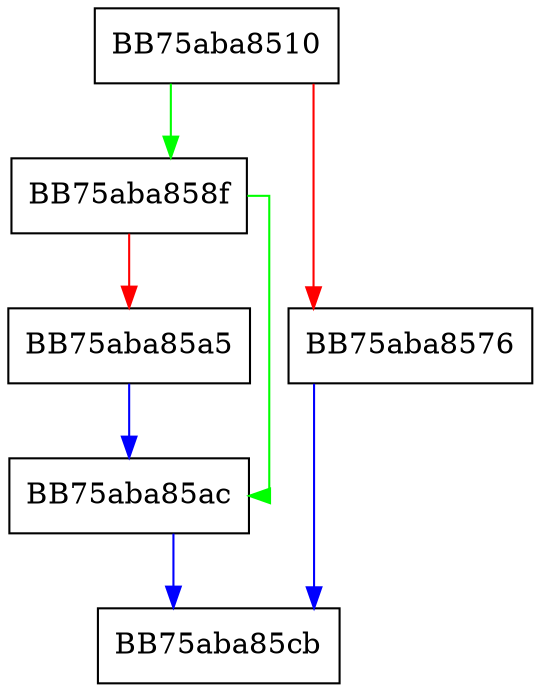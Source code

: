 digraph QueryIpFromOutgoingCache {
  node [shape="box"];
  graph [splines=ortho];
  BB75aba8510 -> BB75aba858f [color="green"];
  BB75aba8510 -> BB75aba8576 [color="red"];
  BB75aba8576 -> BB75aba85cb [color="blue"];
  BB75aba858f -> BB75aba85ac [color="green"];
  BB75aba858f -> BB75aba85a5 [color="red"];
  BB75aba85a5 -> BB75aba85ac [color="blue"];
  BB75aba85ac -> BB75aba85cb [color="blue"];
}